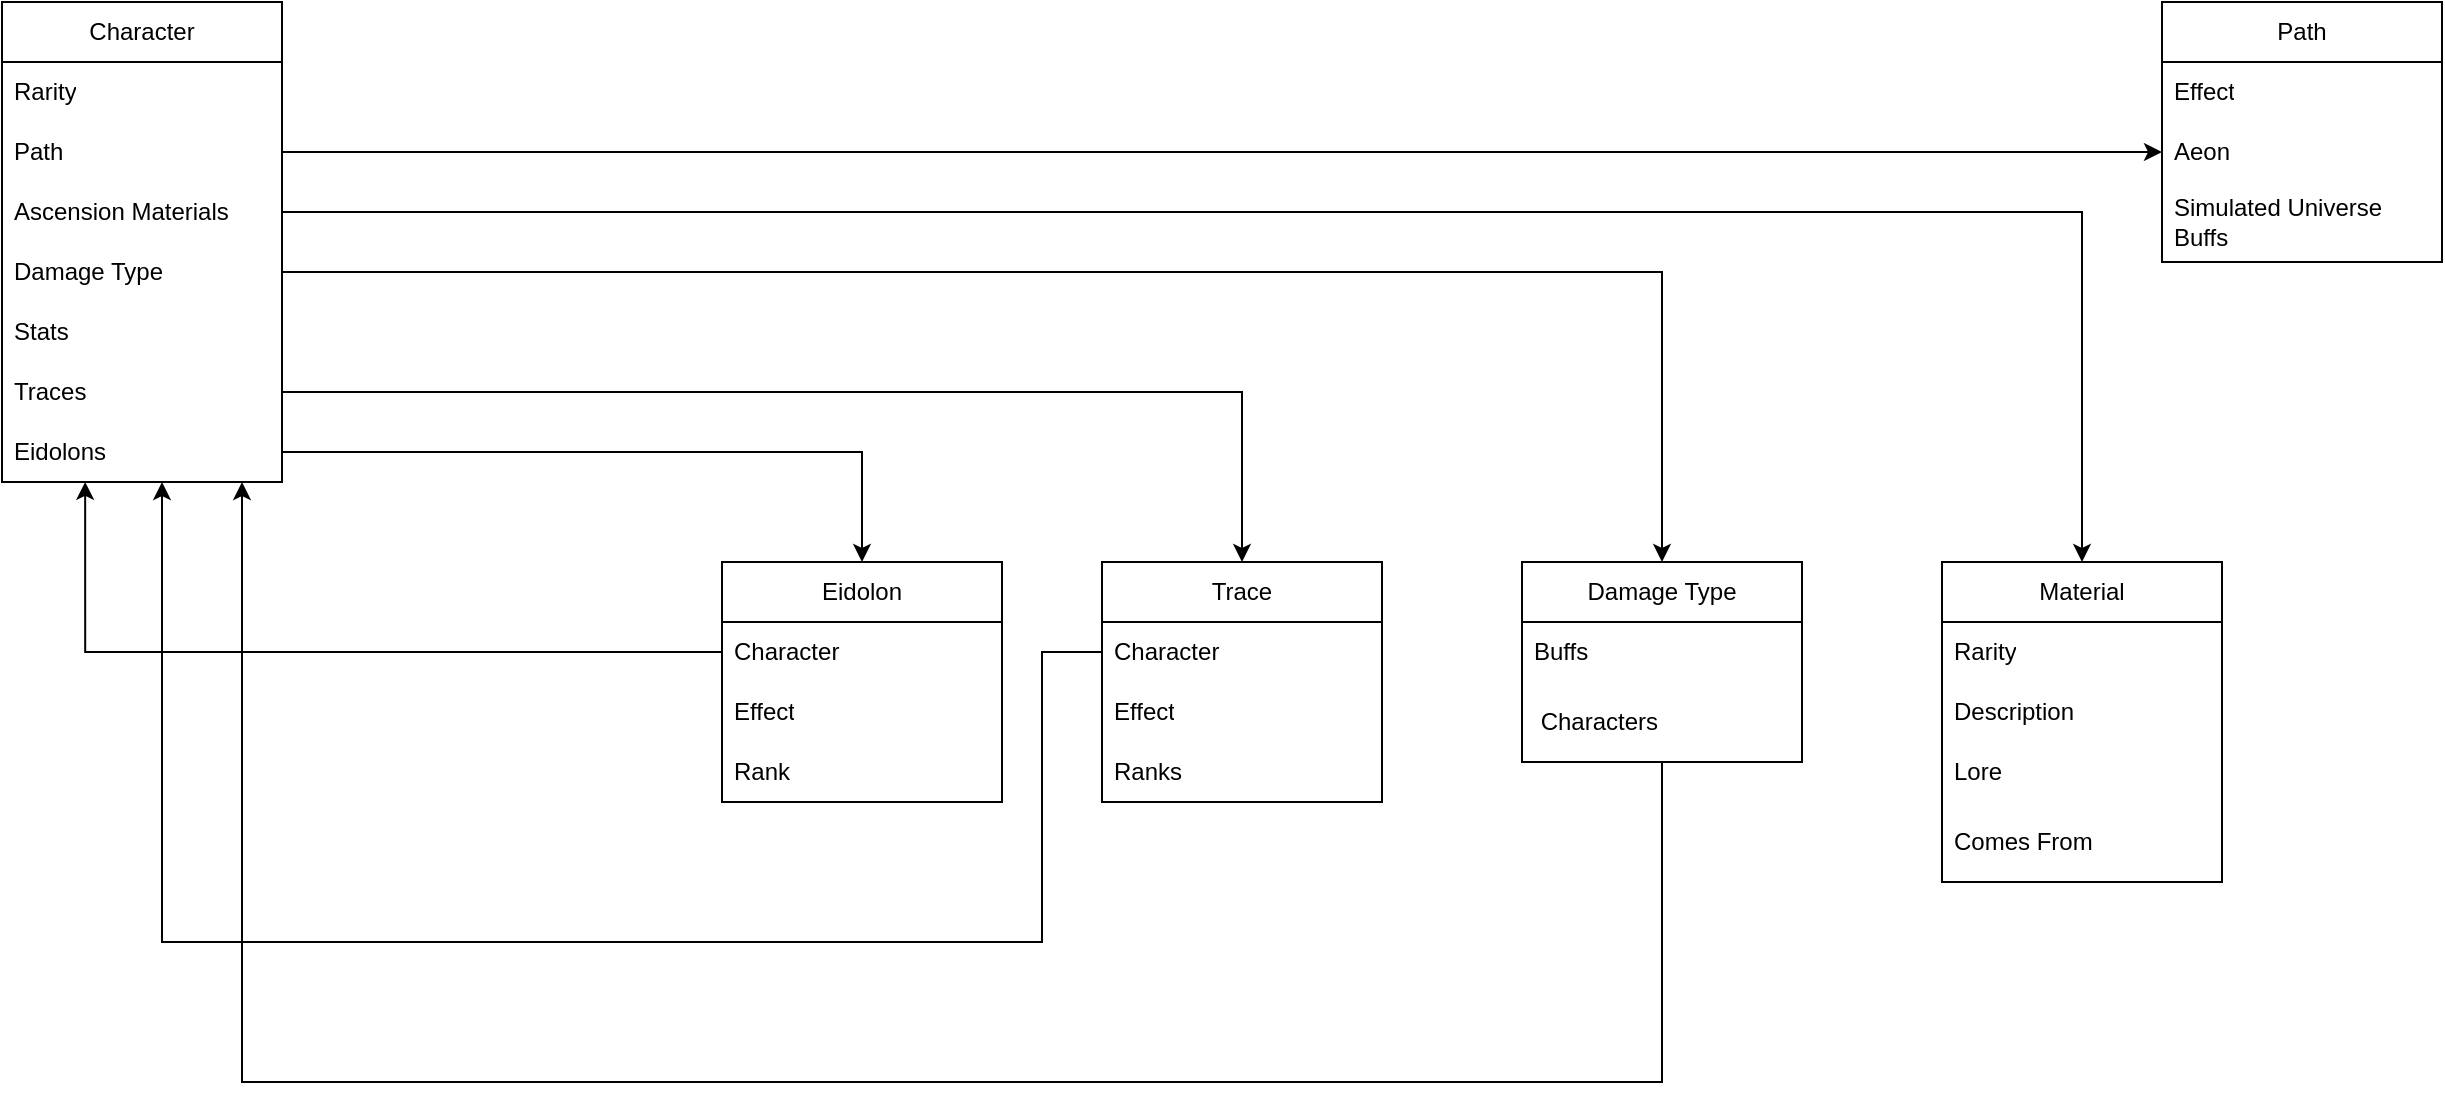 <mxfile version="21.3.2" type="github">
  <diagram name="Page-1" id="BbIjCt-2ZnQf5PzIZmZE">
    <mxGraphModel dx="1912" dy="1037" grid="1" gridSize="10" guides="1" tooltips="1" connect="1" arrows="1" fold="1" page="1" pageScale="1" pageWidth="1920" pageHeight="1200" math="0" shadow="0">
      <root>
        <mxCell id="0" />
        <mxCell id="1" parent="0" />
        <mxCell id="mnCHmvSGTtZXMU0kXoeP-51" value="Character" style="swimlane;fontStyle=0;childLayout=stackLayout;horizontal=1;startSize=30;horizontalStack=0;resizeParent=1;resizeParentMax=0;resizeLast=0;collapsible=1;marginBottom=0;whiteSpace=wrap;html=1;" vertex="1" parent="1">
          <mxGeometry x="40" y="160" width="140" height="240" as="geometry" />
        </mxCell>
        <mxCell id="mnCHmvSGTtZXMU0kXoeP-52" value="Rarity" style="text;strokeColor=none;fillColor=none;align=left;verticalAlign=middle;spacingLeft=4;spacingRight=4;overflow=hidden;points=[[0,0.5],[1,0.5]];portConstraint=eastwest;rotatable=0;whiteSpace=wrap;html=1;" vertex="1" parent="mnCHmvSGTtZXMU0kXoeP-51">
          <mxGeometry y="30" width="140" height="30" as="geometry" />
        </mxCell>
        <mxCell id="mnCHmvSGTtZXMU0kXoeP-90" value="Path&lt;span style=&quot;white-space: pre;&quot;&gt;	&lt;/span&gt;" style="text;strokeColor=none;fillColor=none;align=left;verticalAlign=middle;spacingLeft=4;spacingRight=4;overflow=hidden;points=[[0,0.5],[1,0.5]];portConstraint=eastwest;rotatable=0;whiteSpace=wrap;html=1;" vertex="1" parent="mnCHmvSGTtZXMU0kXoeP-51">
          <mxGeometry y="60" width="140" height="30" as="geometry" />
        </mxCell>
        <mxCell id="mnCHmvSGTtZXMU0kXoeP-53" value="Ascension Materials" style="text;strokeColor=none;fillColor=none;align=left;verticalAlign=middle;spacingLeft=4;spacingRight=4;overflow=hidden;points=[[0,0.5],[1,0.5]];portConstraint=eastwest;rotatable=0;whiteSpace=wrap;html=1;" vertex="1" parent="mnCHmvSGTtZXMU0kXoeP-51">
          <mxGeometry y="90" width="140" height="30" as="geometry" />
        </mxCell>
        <mxCell id="mnCHmvSGTtZXMU0kXoeP-54" value="Damage Type" style="text;strokeColor=none;fillColor=none;align=left;verticalAlign=middle;spacingLeft=4;spacingRight=4;overflow=hidden;points=[[0,0.5],[1,0.5]];portConstraint=eastwest;rotatable=0;whiteSpace=wrap;html=1;" vertex="1" parent="mnCHmvSGTtZXMU0kXoeP-51">
          <mxGeometry y="120" width="140" height="30" as="geometry" />
        </mxCell>
        <mxCell id="mnCHmvSGTtZXMU0kXoeP-73" value="Stats" style="text;strokeColor=none;fillColor=none;align=left;verticalAlign=middle;spacingLeft=4;spacingRight=4;overflow=hidden;points=[[0,0.5],[1,0.5]];portConstraint=eastwest;rotatable=0;whiteSpace=wrap;html=1;" vertex="1" parent="mnCHmvSGTtZXMU0kXoeP-51">
          <mxGeometry y="150" width="140" height="30" as="geometry" />
        </mxCell>
        <mxCell id="mnCHmvSGTtZXMU0kXoeP-74" value="Traces" style="text;strokeColor=none;fillColor=none;align=left;verticalAlign=middle;spacingLeft=4;spacingRight=4;overflow=hidden;points=[[0,0.5],[1,0.5]];portConstraint=eastwest;rotatable=0;whiteSpace=wrap;html=1;" vertex="1" parent="mnCHmvSGTtZXMU0kXoeP-51">
          <mxGeometry y="180" width="140" height="30" as="geometry" />
        </mxCell>
        <mxCell id="mnCHmvSGTtZXMU0kXoeP-101" value="Eidolons" style="text;strokeColor=none;fillColor=none;align=left;verticalAlign=middle;spacingLeft=4;spacingRight=4;overflow=hidden;points=[[0,0.5],[1,0.5]];portConstraint=eastwest;rotatable=0;whiteSpace=wrap;html=1;" vertex="1" parent="mnCHmvSGTtZXMU0kXoeP-51">
          <mxGeometry y="210" width="140" height="30" as="geometry" />
        </mxCell>
        <mxCell id="mnCHmvSGTtZXMU0kXoeP-81" value="Path" style="swimlane;fontStyle=0;childLayout=stackLayout;horizontal=1;startSize=30;horizontalStack=0;resizeParent=1;resizeParentMax=0;resizeLast=0;collapsible=1;marginBottom=0;whiteSpace=wrap;html=1;" vertex="1" parent="1">
          <mxGeometry x="1120" y="160" width="140" height="130" as="geometry" />
        </mxCell>
        <mxCell id="mnCHmvSGTtZXMU0kXoeP-82" value="Effect" style="text;strokeColor=none;fillColor=none;align=left;verticalAlign=middle;spacingLeft=4;spacingRight=4;overflow=hidden;points=[[0,0.5],[1,0.5]];portConstraint=eastwest;rotatable=0;whiteSpace=wrap;html=1;" vertex="1" parent="mnCHmvSGTtZXMU0kXoeP-81">
          <mxGeometry y="30" width="140" height="30" as="geometry" />
        </mxCell>
        <mxCell id="mnCHmvSGTtZXMU0kXoeP-83" value="Aeon" style="text;strokeColor=none;fillColor=none;align=left;verticalAlign=middle;spacingLeft=4;spacingRight=4;overflow=hidden;points=[[0,0.5],[1,0.5]];portConstraint=eastwest;rotatable=0;whiteSpace=wrap;html=1;" vertex="1" parent="mnCHmvSGTtZXMU0kXoeP-81">
          <mxGeometry y="60" width="140" height="30" as="geometry" />
        </mxCell>
        <mxCell id="mnCHmvSGTtZXMU0kXoeP-84" value="Simulated Universe Buffs" style="text;strokeColor=none;fillColor=none;align=left;verticalAlign=middle;spacingLeft=4;spacingRight=4;overflow=hidden;points=[[0,0.5],[1,0.5]];portConstraint=eastwest;rotatable=0;whiteSpace=wrap;html=1;" vertex="1" parent="mnCHmvSGTtZXMU0kXoeP-81">
          <mxGeometry y="90" width="140" height="40" as="geometry" />
        </mxCell>
        <mxCell id="mnCHmvSGTtZXMU0kXoeP-85" value="Material" style="swimlane;fontStyle=0;childLayout=stackLayout;horizontal=1;startSize=30;horizontalStack=0;resizeParent=1;resizeParentMax=0;resizeLast=0;collapsible=1;marginBottom=0;whiteSpace=wrap;html=1;" vertex="1" parent="1">
          <mxGeometry x="1010" y="440" width="140" height="160" as="geometry" />
        </mxCell>
        <mxCell id="mnCHmvSGTtZXMU0kXoeP-86" value="Rarity" style="text;strokeColor=none;fillColor=none;align=left;verticalAlign=middle;spacingLeft=4;spacingRight=4;overflow=hidden;points=[[0,0.5],[1,0.5]];portConstraint=eastwest;rotatable=0;whiteSpace=wrap;html=1;" vertex="1" parent="mnCHmvSGTtZXMU0kXoeP-85">
          <mxGeometry y="30" width="140" height="30" as="geometry" />
        </mxCell>
        <mxCell id="mnCHmvSGTtZXMU0kXoeP-89" value="Description" style="text;strokeColor=none;fillColor=none;align=left;verticalAlign=middle;spacingLeft=4;spacingRight=4;overflow=hidden;points=[[0,0.5],[1,0.5]];portConstraint=eastwest;rotatable=0;whiteSpace=wrap;html=1;" vertex="1" parent="mnCHmvSGTtZXMU0kXoeP-85">
          <mxGeometry y="60" width="140" height="30" as="geometry" />
        </mxCell>
        <mxCell id="mnCHmvSGTtZXMU0kXoeP-87" value="Lore" style="text;strokeColor=none;fillColor=none;align=left;verticalAlign=middle;spacingLeft=4;spacingRight=4;overflow=hidden;points=[[0,0.5],[1,0.5]];portConstraint=eastwest;rotatable=0;whiteSpace=wrap;html=1;" vertex="1" parent="mnCHmvSGTtZXMU0kXoeP-85">
          <mxGeometry y="90" width="140" height="30" as="geometry" />
        </mxCell>
        <mxCell id="mnCHmvSGTtZXMU0kXoeP-88" value="Comes From" style="text;strokeColor=none;fillColor=none;align=left;verticalAlign=middle;spacingLeft=4;spacingRight=4;overflow=hidden;points=[[0,0.5],[1,0.5]];portConstraint=eastwest;rotatable=0;whiteSpace=wrap;html=1;" vertex="1" parent="mnCHmvSGTtZXMU0kXoeP-85">
          <mxGeometry y="120" width="140" height="40" as="geometry" />
        </mxCell>
        <mxCell id="mnCHmvSGTtZXMU0kXoeP-77" style="edgeStyle=orthogonalEdgeStyle;rounded=0;orthogonalLoop=1;jettySize=auto;html=1;entryX=0.5;entryY=0;entryDx=0;entryDy=0;" edge="1" parent="1" source="mnCHmvSGTtZXMU0kXoeP-53" target="mnCHmvSGTtZXMU0kXoeP-85">
          <mxGeometry relative="1" as="geometry">
            <mxPoint x="920" y="360" as="targetPoint" />
          </mxGeometry>
        </mxCell>
        <mxCell id="mnCHmvSGTtZXMU0kXoeP-91" value="Damage Type" style="swimlane;fontStyle=0;childLayout=stackLayout;horizontal=1;startSize=30;horizontalStack=0;resizeParent=1;resizeParentMax=0;resizeLast=0;collapsible=1;marginBottom=0;whiteSpace=wrap;html=1;" vertex="1" parent="1">
          <mxGeometry x="800" y="440" width="140" height="100" as="geometry" />
        </mxCell>
        <mxCell id="mnCHmvSGTtZXMU0kXoeP-92" value="Buffs" style="text;strokeColor=none;fillColor=none;align=left;verticalAlign=middle;spacingLeft=4;spacingRight=4;overflow=hidden;points=[[0,0.5],[1,0.5]];portConstraint=eastwest;rotatable=0;whiteSpace=wrap;html=1;" vertex="1" parent="mnCHmvSGTtZXMU0kXoeP-91">
          <mxGeometry y="30" width="140" height="30" as="geometry" />
        </mxCell>
        <mxCell id="mnCHmvSGTtZXMU0kXoeP-93" value="&amp;nbsp;Characters" style="text;strokeColor=none;fillColor=none;align=left;verticalAlign=middle;spacingLeft=4;spacingRight=4;overflow=hidden;points=[[0,0.5],[1,0.5]];portConstraint=eastwest;rotatable=0;whiteSpace=wrap;html=1;" vertex="1" parent="mnCHmvSGTtZXMU0kXoeP-91">
          <mxGeometry y="60" width="140" height="40" as="geometry" />
        </mxCell>
        <mxCell id="mnCHmvSGTtZXMU0kXoeP-78" style="edgeStyle=orthogonalEdgeStyle;rounded=0;orthogonalLoop=1;jettySize=auto;html=1;entryX=0.5;entryY=0;entryDx=0;entryDy=0;" edge="1" parent="1" source="mnCHmvSGTtZXMU0kXoeP-54" target="mnCHmvSGTtZXMU0kXoeP-91">
          <mxGeometry relative="1" as="geometry">
            <mxPoint x="800" y="480" as="targetPoint" />
            <Array as="points">
              <mxPoint x="870" y="295" />
            </Array>
          </mxGeometry>
        </mxCell>
        <mxCell id="mnCHmvSGTtZXMU0kXoeP-95" style="edgeStyle=orthogonalEdgeStyle;rounded=0;orthogonalLoop=1;jettySize=auto;html=1;entryX=0;entryY=0.5;entryDx=0;entryDy=0;" edge="1" parent="1" source="mnCHmvSGTtZXMU0kXoeP-90" target="mnCHmvSGTtZXMU0kXoeP-83">
          <mxGeometry relative="1" as="geometry" />
        </mxCell>
        <mxCell id="mnCHmvSGTtZXMU0kXoeP-97" value="Trace" style="swimlane;fontStyle=0;childLayout=stackLayout;horizontal=1;startSize=30;horizontalStack=0;resizeParent=1;resizeParentMax=0;resizeLast=0;collapsible=1;marginBottom=0;whiteSpace=wrap;html=1;" vertex="1" parent="1">
          <mxGeometry x="590" y="440" width="140" height="120" as="geometry" />
        </mxCell>
        <mxCell id="mnCHmvSGTtZXMU0kXoeP-98" value="Character" style="text;strokeColor=none;fillColor=none;align=left;verticalAlign=middle;spacingLeft=4;spacingRight=4;overflow=hidden;points=[[0,0.5],[1,0.5]];portConstraint=eastwest;rotatable=0;whiteSpace=wrap;html=1;" vertex="1" parent="mnCHmvSGTtZXMU0kXoeP-97">
          <mxGeometry y="30" width="140" height="30" as="geometry" />
        </mxCell>
        <mxCell id="mnCHmvSGTtZXMU0kXoeP-99" value="Effect" style="text;strokeColor=none;fillColor=none;align=left;verticalAlign=middle;spacingLeft=4;spacingRight=4;overflow=hidden;points=[[0,0.5],[1,0.5]];portConstraint=eastwest;rotatable=0;whiteSpace=wrap;html=1;" vertex="1" parent="mnCHmvSGTtZXMU0kXoeP-97">
          <mxGeometry y="60" width="140" height="30" as="geometry" />
        </mxCell>
        <mxCell id="mnCHmvSGTtZXMU0kXoeP-100" value="Ranks" style="text;strokeColor=none;fillColor=none;align=left;verticalAlign=middle;spacingLeft=4;spacingRight=4;overflow=hidden;points=[[0,0.5],[1,0.5]];portConstraint=eastwest;rotatable=0;whiteSpace=wrap;html=1;" vertex="1" parent="mnCHmvSGTtZXMU0kXoeP-97">
          <mxGeometry y="90" width="140" height="30" as="geometry" />
        </mxCell>
        <mxCell id="mnCHmvSGTtZXMU0kXoeP-80" style="edgeStyle=orthogonalEdgeStyle;rounded=0;orthogonalLoop=1;jettySize=auto;html=1;entryX=0.5;entryY=0;entryDx=0;entryDy=0;" edge="1" parent="1" source="mnCHmvSGTtZXMU0kXoeP-74" target="mnCHmvSGTtZXMU0kXoeP-97">
          <mxGeometry relative="1" as="geometry">
            <mxPoint x="400" y="355" as="targetPoint" />
          </mxGeometry>
        </mxCell>
        <mxCell id="mnCHmvSGTtZXMU0kXoeP-104" value="Eidolon" style="swimlane;fontStyle=0;childLayout=stackLayout;horizontal=1;startSize=30;horizontalStack=0;resizeParent=1;resizeParentMax=0;resizeLast=0;collapsible=1;marginBottom=0;whiteSpace=wrap;html=1;" vertex="1" parent="1">
          <mxGeometry x="400" y="440" width="140" height="120" as="geometry" />
        </mxCell>
        <mxCell id="mnCHmvSGTtZXMU0kXoeP-105" value="Character" style="text;strokeColor=none;fillColor=none;align=left;verticalAlign=middle;spacingLeft=4;spacingRight=4;overflow=hidden;points=[[0,0.5],[1,0.5]];portConstraint=eastwest;rotatable=0;whiteSpace=wrap;html=1;" vertex="1" parent="mnCHmvSGTtZXMU0kXoeP-104">
          <mxGeometry y="30" width="140" height="30" as="geometry" />
        </mxCell>
        <mxCell id="mnCHmvSGTtZXMU0kXoeP-106" value="Effect" style="text;strokeColor=none;fillColor=none;align=left;verticalAlign=middle;spacingLeft=4;spacingRight=4;overflow=hidden;points=[[0,0.5],[1,0.5]];portConstraint=eastwest;rotatable=0;whiteSpace=wrap;html=1;" vertex="1" parent="mnCHmvSGTtZXMU0kXoeP-104">
          <mxGeometry y="60" width="140" height="30" as="geometry" />
        </mxCell>
        <mxCell id="mnCHmvSGTtZXMU0kXoeP-107" value="Rank" style="text;strokeColor=none;fillColor=none;align=left;verticalAlign=middle;spacingLeft=4;spacingRight=4;overflow=hidden;points=[[0,0.5],[1,0.5]];portConstraint=eastwest;rotatable=0;whiteSpace=wrap;html=1;" vertex="1" parent="mnCHmvSGTtZXMU0kXoeP-104">
          <mxGeometry y="90" width="140" height="30" as="geometry" />
        </mxCell>
        <mxCell id="mnCHmvSGTtZXMU0kXoeP-108" style="edgeStyle=orthogonalEdgeStyle;rounded=0;orthogonalLoop=1;jettySize=auto;html=1;entryX=0.5;entryY=0;entryDx=0;entryDy=0;" edge="1" parent="1" source="mnCHmvSGTtZXMU0kXoeP-101" target="mnCHmvSGTtZXMU0kXoeP-104">
          <mxGeometry relative="1" as="geometry" />
        </mxCell>
        <mxCell id="mnCHmvSGTtZXMU0kXoeP-110" style="edgeStyle=orthogonalEdgeStyle;rounded=0;orthogonalLoop=1;jettySize=auto;html=1;entryX=0.297;entryY=0.998;entryDx=0;entryDy=0;entryPerimeter=0;" edge="1" parent="1" source="mnCHmvSGTtZXMU0kXoeP-105" target="mnCHmvSGTtZXMU0kXoeP-101">
          <mxGeometry relative="1" as="geometry">
            <Array as="points">
              <mxPoint x="82" y="485" />
            </Array>
          </mxGeometry>
        </mxCell>
        <mxCell id="mnCHmvSGTtZXMU0kXoeP-111" style="edgeStyle=orthogonalEdgeStyle;rounded=0;orthogonalLoop=1;jettySize=auto;html=1;" edge="1" parent="1" source="mnCHmvSGTtZXMU0kXoeP-98">
          <mxGeometry relative="1" as="geometry">
            <mxPoint x="120" y="400" as="targetPoint" />
            <Array as="points">
              <mxPoint x="560" y="485" />
              <mxPoint x="560" y="630" />
              <mxPoint x="120" y="630" />
            </Array>
          </mxGeometry>
        </mxCell>
        <mxCell id="mnCHmvSGTtZXMU0kXoeP-112" style="edgeStyle=orthogonalEdgeStyle;rounded=0;orthogonalLoop=1;jettySize=auto;html=1;" edge="1" parent="1" source="mnCHmvSGTtZXMU0kXoeP-93">
          <mxGeometry relative="1" as="geometry">
            <mxPoint x="160" y="400" as="targetPoint" />
            <Array as="points">
              <mxPoint x="870" y="700" />
              <mxPoint x="160" y="700" />
              <mxPoint x="160" y="401" />
            </Array>
          </mxGeometry>
        </mxCell>
      </root>
    </mxGraphModel>
  </diagram>
</mxfile>
